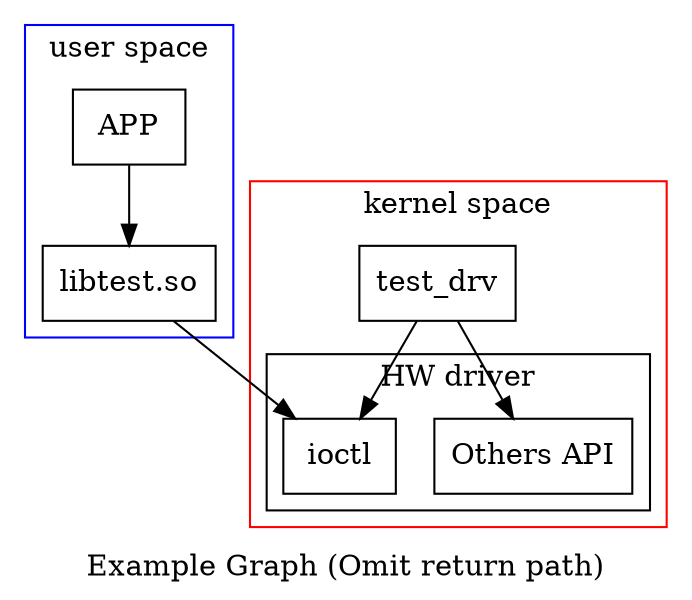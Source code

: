 digraph {
	#	concentrate=true 			# merge A->B, B->A
	label="Example Graph (Omit return path)" 	# http://www.graphviz.org/doc/info/attrs.html

	subgraph cluster_0 {
	label="user space"

	color=blue 					# border color,	https://www.graphviz.org/doc/info/colors.html
	APP [shape=box, label="APP"];
	"libtest.so" [shape=box, label="libtest.so"];
	}

	subgraph cluster_1 {
	label="kernel space"
	color=red 					# border color
	test_drv [shape=box, label="test_drv"];
		subgraph cluster_2 {
		color=black 				# revert to original border color
		label="HW driver"
		ioctl [shape=box, label="ioctl"];
		Others [shape=box, label="Others API"];
		}
	}


	test_drv -> ioctl 		#[dir="both"]
	APP -> "libtest.so" -> ioctl 	#[dir="both"]
	test_drv -> Others 		#[dir="both"]


#	{ rank=same; APP, test_drv }

}
